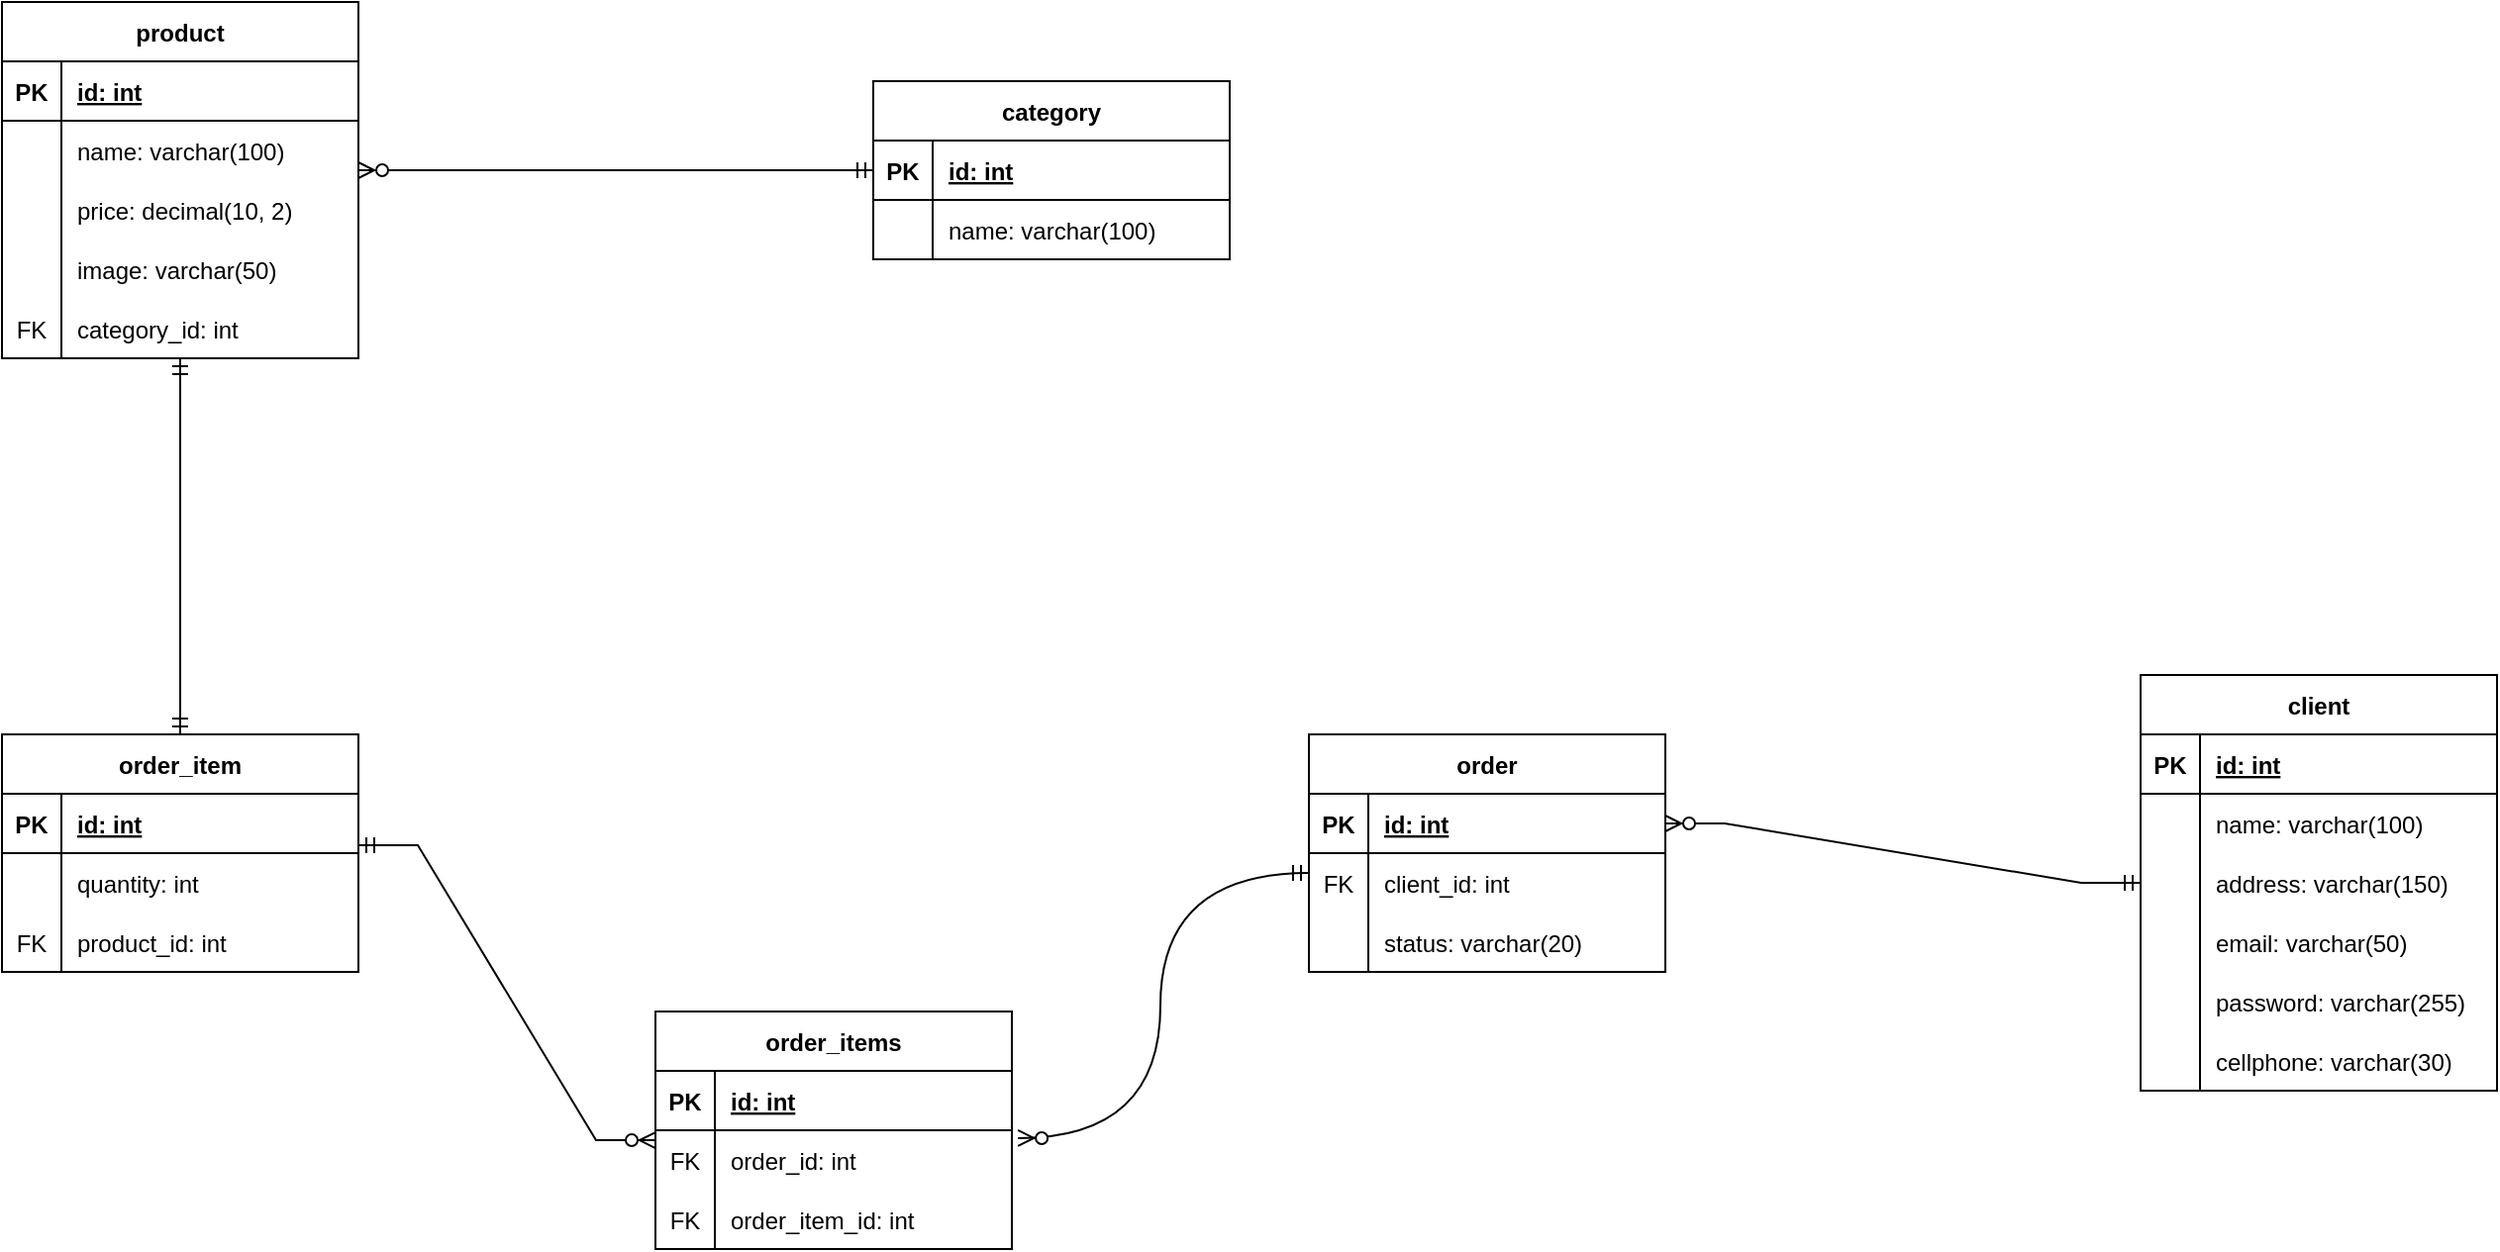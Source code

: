 <mxfile version="20.8.23" type="device"><diagram name="Page-1" id="gezLoNhb-tjD5XH3WzKL"><mxGraphModel dx="2074" dy="797" grid="1" gridSize="10" guides="1" tooltips="1" connect="1" arrows="1" fold="1" page="1" pageScale="1" pageWidth="850" pageHeight="1100" math="0" shadow="0"><root><mxCell id="0"/><mxCell id="1" parent="0"/><mxCell id="jkJOTehZVfetr9WeZ3uj-1" value="product" style="shape=table;startSize=30;container=1;collapsible=1;childLayout=tableLayout;fixedRows=1;rowLines=0;fontStyle=1;align=center;resizeLast=1;" parent="1" vertex="1"><mxGeometry x="90" y="50" width="180" height="180" as="geometry"/></mxCell><mxCell id="jkJOTehZVfetr9WeZ3uj-2" value="" style="shape=tableRow;horizontal=0;startSize=0;swimlaneHead=0;swimlaneBody=0;fillColor=none;collapsible=0;dropTarget=0;points=[[0,0.5],[1,0.5]];portConstraint=eastwest;top=0;left=0;right=0;bottom=1;" parent="jkJOTehZVfetr9WeZ3uj-1" vertex="1"><mxGeometry y="30" width="180" height="30" as="geometry"/></mxCell><mxCell id="jkJOTehZVfetr9WeZ3uj-3" value="PK" style="shape=partialRectangle;connectable=0;fillColor=none;top=0;left=0;bottom=0;right=0;fontStyle=1;overflow=hidden;" parent="jkJOTehZVfetr9WeZ3uj-2" vertex="1"><mxGeometry width="30" height="30" as="geometry"><mxRectangle width="30" height="30" as="alternateBounds"/></mxGeometry></mxCell><mxCell id="jkJOTehZVfetr9WeZ3uj-4" value="id: int" style="shape=partialRectangle;connectable=0;fillColor=none;top=0;left=0;bottom=0;right=0;align=left;spacingLeft=6;fontStyle=5;overflow=hidden;" parent="jkJOTehZVfetr9WeZ3uj-2" vertex="1"><mxGeometry x="30" width="150" height="30" as="geometry"><mxRectangle width="150" height="30" as="alternateBounds"/></mxGeometry></mxCell><mxCell id="jkJOTehZVfetr9WeZ3uj-5" value="" style="shape=tableRow;horizontal=0;startSize=0;swimlaneHead=0;swimlaneBody=0;fillColor=none;collapsible=0;dropTarget=0;points=[[0,0.5],[1,0.5]];portConstraint=eastwest;top=0;left=0;right=0;bottom=0;" parent="jkJOTehZVfetr9WeZ3uj-1" vertex="1"><mxGeometry y="60" width="180" height="30" as="geometry"/></mxCell><mxCell id="jkJOTehZVfetr9WeZ3uj-6" value="" style="shape=partialRectangle;connectable=0;fillColor=none;top=0;left=0;bottom=0;right=0;editable=1;overflow=hidden;" parent="jkJOTehZVfetr9WeZ3uj-5" vertex="1"><mxGeometry width="30" height="30" as="geometry"><mxRectangle width="30" height="30" as="alternateBounds"/></mxGeometry></mxCell><mxCell id="jkJOTehZVfetr9WeZ3uj-7" value="name: varchar(100)" style="shape=partialRectangle;connectable=0;fillColor=none;top=0;left=0;bottom=0;right=0;align=left;spacingLeft=6;overflow=hidden;" parent="jkJOTehZVfetr9WeZ3uj-5" vertex="1"><mxGeometry x="30" width="150" height="30" as="geometry"><mxRectangle width="150" height="30" as="alternateBounds"/></mxGeometry></mxCell><mxCell id="jkJOTehZVfetr9WeZ3uj-8" value="" style="shape=tableRow;horizontal=0;startSize=0;swimlaneHead=0;swimlaneBody=0;fillColor=none;collapsible=0;dropTarget=0;points=[[0,0.5],[1,0.5]];portConstraint=eastwest;top=0;left=0;right=0;bottom=0;" parent="jkJOTehZVfetr9WeZ3uj-1" vertex="1"><mxGeometry y="90" width="180" height="30" as="geometry"/></mxCell><mxCell id="jkJOTehZVfetr9WeZ3uj-9" value="" style="shape=partialRectangle;connectable=0;fillColor=none;top=0;left=0;bottom=0;right=0;editable=1;overflow=hidden;" parent="jkJOTehZVfetr9WeZ3uj-8" vertex="1"><mxGeometry width="30" height="30" as="geometry"><mxRectangle width="30" height="30" as="alternateBounds"/></mxGeometry></mxCell><mxCell id="jkJOTehZVfetr9WeZ3uj-10" value="price: decimal(10, 2)" style="shape=partialRectangle;connectable=0;fillColor=none;top=0;left=0;bottom=0;right=0;align=left;spacingLeft=6;overflow=hidden;" parent="jkJOTehZVfetr9WeZ3uj-8" vertex="1"><mxGeometry x="30" width="150" height="30" as="geometry"><mxRectangle width="150" height="30" as="alternateBounds"/></mxGeometry></mxCell><mxCell id="jkJOTehZVfetr9WeZ3uj-11" value="" style="shape=tableRow;horizontal=0;startSize=0;swimlaneHead=0;swimlaneBody=0;fillColor=none;collapsible=0;dropTarget=0;points=[[0,0.5],[1,0.5]];portConstraint=eastwest;top=0;left=0;right=0;bottom=0;" parent="jkJOTehZVfetr9WeZ3uj-1" vertex="1"><mxGeometry y="120" width="180" height="30" as="geometry"/></mxCell><mxCell id="jkJOTehZVfetr9WeZ3uj-12" value="" style="shape=partialRectangle;connectable=0;fillColor=none;top=0;left=0;bottom=0;right=0;editable=1;overflow=hidden;" parent="jkJOTehZVfetr9WeZ3uj-11" vertex="1"><mxGeometry width="30" height="30" as="geometry"><mxRectangle width="30" height="30" as="alternateBounds"/></mxGeometry></mxCell><mxCell id="jkJOTehZVfetr9WeZ3uj-13" value="image: varchar(50)" style="shape=partialRectangle;connectable=0;fillColor=none;top=0;left=0;bottom=0;right=0;align=left;spacingLeft=6;overflow=hidden;" parent="jkJOTehZVfetr9WeZ3uj-11" vertex="1"><mxGeometry x="30" width="150" height="30" as="geometry"><mxRectangle width="150" height="30" as="alternateBounds"/></mxGeometry></mxCell><mxCell id="jkJOTehZVfetr9WeZ3uj-195" value="" style="shape=tableRow;horizontal=0;startSize=0;swimlaneHead=0;swimlaneBody=0;fillColor=none;collapsible=0;dropTarget=0;points=[[0,0.5],[1,0.5]];portConstraint=eastwest;top=0;left=0;right=0;bottom=0;" parent="jkJOTehZVfetr9WeZ3uj-1" vertex="1"><mxGeometry y="150" width="180" height="30" as="geometry"/></mxCell><mxCell id="jkJOTehZVfetr9WeZ3uj-196" value="FK" style="shape=partialRectangle;connectable=0;fillColor=none;top=0;left=0;bottom=0;right=0;fontStyle=0;overflow=hidden;" parent="jkJOTehZVfetr9WeZ3uj-195" vertex="1"><mxGeometry width="30" height="30" as="geometry"><mxRectangle width="30" height="30" as="alternateBounds"/></mxGeometry></mxCell><mxCell id="jkJOTehZVfetr9WeZ3uj-197" value="category_id: int" style="shape=partialRectangle;connectable=0;fillColor=none;top=0;left=0;bottom=0;right=0;align=left;spacingLeft=6;fontStyle=0;overflow=hidden;" parent="jkJOTehZVfetr9WeZ3uj-195" vertex="1"><mxGeometry x="30" width="150" height="30" as="geometry"><mxRectangle width="150" height="30" as="alternateBounds"/></mxGeometry></mxCell><mxCell id="jkJOTehZVfetr9WeZ3uj-42" value="category" style="shape=table;startSize=30;container=1;collapsible=1;childLayout=tableLayout;fixedRows=1;rowLines=0;fontStyle=1;align=center;resizeLast=1;" parent="1" vertex="1"><mxGeometry x="530" y="90" width="180" height="90" as="geometry"/></mxCell><mxCell id="jkJOTehZVfetr9WeZ3uj-43" value="" style="shape=tableRow;horizontal=0;startSize=0;swimlaneHead=0;swimlaneBody=0;fillColor=none;collapsible=0;dropTarget=0;points=[[0,0.5],[1,0.5]];portConstraint=eastwest;top=0;left=0;right=0;bottom=1;" parent="jkJOTehZVfetr9WeZ3uj-42" vertex="1"><mxGeometry y="30" width="180" height="30" as="geometry"/></mxCell><mxCell id="jkJOTehZVfetr9WeZ3uj-44" value="PK" style="shape=partialRectangle;connectable=0;fillColor=none;top=0;left=0;bottom=0;right=0;fontStyle=1;overflow=hidden;" parent="jkJOTehZVfetr9WeZ3uj-43" vertex="1"><mxGeometry width="30" height="30" as="geometry"><mxRectangle width="30" height="30" as="alternateBounds"/></mxGeometry></mxCell><mxCell id="jkJOTehZVfetr9WeZ3uj-45" value="id: int" style="shape=partialRectangle;connectable=0;fillColor=none;top=0;left=0;bottom=0;right=0;align=left;spacingLeft=6;fontStyle=5;overflow=hidden;" parent="jkJOTehZVfetr9WeZ3uj-43" vertex="1"><mxGeometry x="30" width="150" height="30" as="geometry"><mxRectangle width="150" height="30" as="alternateBounds"/></mxGeometry></mxCell><mxCell id="jkJOTehZVfetr9WeZ3uj-46" value="" style="shape=tableRow;horizontal=0;startSize=0;swimlaneHead=0;swimlaneBody=0;fillColor=none;collapsible=0;dropTarget=0;points=[[0,0.5],[1,0.5]];portConstraint=eastwest;top=0;left=0;right=0;bottom=0;" parent="jkJOTehZVfetr9WeZ3uj-42" vertex="1"><mxGeometry y="60" width="180" height="30" as="geometry"/></mxCell><mxCell id="jkJOTehZVfetr9WeZ3uj-47" value="" style="shape=partialRectangle;connectable=0;fillColor=none;top=0;left=0;bottom=0;right=0;editable=1;overflow=hidden;" parent="jkJOTehZVfetr9WeZ3uj-46" vertex="1"><mxGeometry width="30" height="30" as="geometry"><mxRectangle width="30" height="30" as="alternateBounds"/></mxGeometry></mxCell><mxCell id="jkJOTehZVfetr9WeZ3uj-48" value="name: varchar(100)" style="shape=partialRectangle;connectable=0;fillColor=none;top=0;left=0;bottom=0;right=0;align=left;spacingLeft=6;overflow=hidden;" parent="jkJOTehZVfetr9WeZ3uj-46" vertex="1"><mxGeometry x="30" width="150" height="30" as="geometry"><mxRectangle width="150" height="30" as="alternateBounds"/></mxGeometry></mxCell><mxCell id="jkJOTehZVfetr9WeZ3uj-93" value="order_item" style="shape=table;startSize=30;container=1;collapsible=1;childLayout=tableLayout;fixedRows=1;rowLines=0;fontStyle=1;align=center;resizeLast=1;" parent="1" vertex="1"><mxGeometry x="90" y="420" width="180" height="120" as="geometry"/></mxCell><mxCell id="jkJOTehZVfetr9WeZ3uj-94" value="" style="shape=tableRow;horizontal=0;startSize=0;swimlaneHead=0;swimlaneBody=0;fillColor=none;collapsible=0;dropTarget=0;points=[[0,0.5],[1,0.5]];portConstraint=eastwest;top=0;left=0;right=0;bottom=1;" parent="jkJOTehZVfetr9WeZ3uj-93" vertex="1"><mxGeometry y="30" width="180" height="30" as="geometry"/></mxCell><mxCell id="jkJOTehZVfetr9WeZ3uj-95" value="PK" style="shape=partialRectangle;connectable=0;fillColor=none;top=0;left=0;bottom=0;right=0;fontStyle=1;overflow=hidden;" parent="jkJOTehZVfetr9WeZ3uj-94" vertex="1"><mxGeometry width="30" height="30" as="geometry"><mxRectangle width="30" height="30" as="alternateBounds"/></mxGeometry></mxCell><mxCell id="jkJOTehZVfetr9WeZ3uj-96" value="id: int" style="shape=partialRectangle;connectable=0;fillColor=none;top=0;left=0;bottom=0;right=0;align=left;spacingLeft=6;fontStyle=5;overflow=hidden;" parent="jkJOTehZVfetr9WeZ3uj-94" vertex="1"><mxGeometry x="30" width="150" height="30" as="geometry"><mxRectangle width="150" height="30" as="alternateBounds"/></mxGeometry></mxCell><mxCell id="jkJOTehZVfetr9WeZ3uj-97" value="" style="shape=tableRow;horizontal=0;startSize=0;swimlaneHead=0;swimlaneBody=0;fillColor=none;collapsible=0;dropTarget=0;points=[[0,0.5],[1,0.5]];portConstraint=eastwest;top=0;left=0;right=0;bottom=0;" parent="jkJOTehZVfetr9WeZ3uj-93" vertex="1"><mxGeometry y="60" width="180" height="30" as="geometry"/></mxCell><mxCell id="jkJOTehZVfetr9WeZ3uj-98" value="" style="shape=partialRectangle;connectable=0;fillColor=none;top=0;left=0;bottom=0;right=0;editable=1;overflow=hidden;" parent="jkJOTehZVfetr9WeZ3uj-97" vertex="1"><mxGeometry width="30" height="30" as="geometry"><mxRectangle width="30" height="30" as="alternateBounds"/></mxGeometry></mxCell><mxCell id="jkJOTehZVfetr9WeZ3uj-99" value="quantity: int" style="shape=partialRectangle;connectable=0;fillColor=none;top=0;left=0;bottom=0;right=0;align=left;spacingLeft=6;overflow=hidden;" parent="jkJOTehZVfetr9WeZ3uj-97" vertex="1"><mxGeometry x="30" width="150" height="30" as="geometry"><mxRectangle width="150" height="30" as="alternateBounds"/></mxGeometry></mxCell><mxCell id="jkJOTehZVfetr9WeZ3uj-100" value="" style="shape=tableRow;horizontal=0;startSize=0;swimlaneHead=0;swimlaneBody=0;fillColor=none;collapsible=0;dropTarget=0;points=[[0,0.5],[1,0.5]];portConstraint=eastwest;top=0;left=0;right=0;bottom=0;" parent="jkJOTehZVfetr9WeZ3uj-93" vertex="1"><mxGeometry y="90" width="180" height="30" as="geometry"/></mxCell><mxCell id="jkJOTehZVfetr9WeZ3uj-101" value="FK" style="shape=partialRectangle;connectable=0;fillColor=none;top=0;left=0;bottom=0;right=0;editable=1;overflow=hidden;" parent="jkJOTehZVfetr9WeZ3uj-100" vertex="1"><mxGeometry width="30" height="30" as="geometry"><mxRectangle width="30" height="30" as="alternateBounds"/></mxGeometry></mxCell><mxCell id="jkJOTehZVfetr9WeZ3uj-102" value="product_id: int" style="shape=partialRectangle;connectable=0;fillColor=none;top=0;left=0;bottom=0;right=0;align=left;spacingLeft=6;overflow=hidden;" parent="jkJOTehZVfetr9WeZ3uj-100" vertex="1"><mxGeometry x="30" width="150" height="30" as="geometry"><mxRectangle width="150" height="30" as="alternateBounds"/></mxGeometry></mxCell><mxCell id="jkJOTehZVfetr9WeZ3uj-106" value="" style="fontSize=12;html=1;endArrow=ERmandOne;startArrow=ERmandOne;rounded=0;entryX=0.5;entryY=0;entryDx=0;entryDy=0;" parent="1" target="jkJOTehZVfetr9WeZ3uj-93" edge="1"><mxGeometry width="100" height="100" relative="1" as="geometry"><mxPoint x="180" y="230" as="sourcePoint"/><mxPoint x="210" y="360" as="targetPoint"/></mxGeometry></mxCell><mxCell id="jkJOTehZVfetr9WeZ3uj-107" value="order" style="shape=table;startSize=30;container=1;collapsible=1;childLayout=tableLayout;fixedRows=1;rowLines=0;fontStyle=1;align=center;resizeLast=1;" parent="1" vertex="1"><mxGeometry x="750" y="420" width="180" height="120" as="geometry"/></mxCell><mxCell id="jkJOTehZVfetr9WeZ3uj-108" value="" style="shape=tableRow;horizontal=0;startSize=0;swimlaneHead=0;swimlaneBody=0;fillColor=none;collapsible=0;dropTarget=0;points=[[0,0.5],[1,0.5]];portConstraint=eastwest;top=0;left=0;right=0;bottom=1;" parent="jkJOTehZVfetr9WeZ3uj-107" vertex="1"><mxGeometry y="30" width="180" height="30" as="geometry"/></mxCell><mxCell id="jkJOTehZVfetr9WeZ3uj-109" value="PK" style="shape=partialRectangle;connectable=0;fillColor=none;top=0;left=0;bottom=0;right=0;fontStyle=1;overflow=hidden;" parent="jkJOTehZVfetr9WeZ3uj-108" vertex="1"><mxGeometry width="30" height="30" as="geometry"><mxRectangle width="30" height="30" as="alternateBounds"/></mxGeometry></mxCell><mxCell id="jkJOTehZVfetr9WeZ3uj-110" value="id: int" style="shape=partialRectangle;connectable=0;fillColor=none;top=0;left=0;bottom=0;right=0;align=left;spacingLeft=6;fontStyle=5;overflow=hidden;" parent="jkJOTehZVfetr9WeZ3uj-108" vertex="1"><mxGeometry x="30" width="150" height="30" as="geometry"><mxRectangle width="150" height="30" as="alternateBounds"/></mxGeometry></mxCell><mxCell id="jkJOTehZVfetr9WeZ3uj-111" value="" style="shape=tableRow;horizontal=0;startSize=0;swimlaneHead=0;swimlaneBody=0;fillColor=none;collapsible=0;dropTarget=0;points=[[0,0.5],[1,0.5]];portConstraint=eastwest;top=0;left=0;right=0;bottom=0;" parent="jkJOTehZVfetr9WeZ3uj-107" vertex="1"><mxGeometry y="60" width="180" height="30" as="geometry"/></mxCell><mxCell id="jkJOTehZVfetr9WeZ3uj-112" value="FK" style="shape=partialRectangle;connectable=0;fillColor=none;top=0;left=0;bottom=0;right=0;editable=1;overflow=hidden;" parent="jkJOTehZVfetr9WeZ3uj-111" vertex="1"><mxGeometry width="30" height="30" as="geometry"><mxRectangle width="30" height="30" as="alternateBounds"/></mxGeometry></mxCell><mxCell id="jkJOTehZVfetr9WeZ3uj-113" value="client_id: int" style="shape=partialRectangle;connectable=0;fillColor=none;top=0;left=0;bottom=0;right=0;align=left;spacingLeft=6;overflow=hidden;" parent="jkJOTehZVfetr9WeZ3uj-111" vertex="1"><mxGeometry x="30" width="150" height="30" as="geometry"><mxRectangle width="150" height="30" as="alternateBounds"/></mxGeometry></mxCell><mxCell id="jkJOTehZVfetr9WeZ3uj-114" value="" style="shape=tableRow;horizontal=0;startSize=0;swimlaneHead=0;swimlaneBody=0;fillColor=none;collapsible=0;dropTarget=0;points=[[0,0.5],[1,0.5]];portConstraint=eastwest;top=0;left=0;right=0;bottom=0;" parent="jkJOTehZVfetr9WeZ3uj-107" vertex="1"><mxGeometry y="90" width="180" height="30" as="geometry"/></mxCell><mxCell id="jkJOTehZVfetr9WeZ3uj-115" value="" style="shape=partialRectangle;connectable=0;fillColor=none;top=0;left=0;bottom=0;right=0;editable=1;overflow=hidden;" parent="jkJOTehZVfetr9WeZ3uj-114" vertex="1"><mxGeometry width="30" height="30" as="geometry"><mxRectangle width="30" height="30" as="alternateBounds"/></mxGeometry></mxCell><mxCell id="jkJOTehZVfetr9WeZ3uj-116" value="status: varchar(20)" style="shape=partialRectangle;connectable=0;fillColor=none;top=0;left=0;bottom=0;right=0;align=left;spacingLeft=6;overflow=hidden;" parent="jkJOTehZVfetr9WeZ3uj-114" vertex="1"><mxGeometry x="30" width="150" height="30" as="geometry"><mxRectangle width="150" height="30" as="alternateBounds"/></mxGeometry></mxCell><mxCell id="jkJOTehZVfetr9WeZ3uj-123" value="" style="fontSize=12;html=1;endArrow=ERzeroToMany;startArrow=ERmandOne;rounded=0;exitX=0;exitY=0.5;exitDx=0;exitDy=0;" parent="1" source="jkJOTehZVfetr9WeZ3uj-43" edge="1"><mxGeometry width="100" height="100" relative="1" as="geometry"><mxPoint x="390" y="200" as="sourcePoint"/><mxPoint x="270" y="135" as="targetPoint"/></mxGeometry></mxCell><mxCell id="jkJOTehZVfetr9WeZ3uj-124" value="order_items" style="shape=table;startSize=30;container=1;collapsible=1;childLayout=tableLayout;fixedRows=1;rowLines=0;fontStyle=1;align=center;resizeLast=1;" parent="1" vertex="1"><mxGeometry x="420" y="560" width="180" height="120" as="geometry"/></mxCell><mxCell id="jkJOTehZVfetr9WeZ3uj-125" value="" style="shape=tableRow;horizontal=0;startSize=0;swimlaneHead=0;swimlaneBody=0;fillColor=none;collapsible=0;dropTarget=0;points=[[0,0.5],[1,0.5]];portConstraint=eastwest;top=0;left=0;right=0;bottom=1;" parent="jkJOTehZVfetr9WeZ3uj-124" vertex="1"><mxGeometry y="30" width="180" height="30" as="geometry"/></mxCell><mxCell id="jkJOTehZVfetr9WeZ3uj-126" value="PK" style="shape=partialRectangle;connectable=0;fillColor=none;top=0;left=0;bottom=0;right=0;fontStyle=1;overflow=hidden;" parent="jkJOTehZVfetr9WeZ3uj-125" vertex="1"><mxGeometry width="30" height="30" as="geometry"><mxRectangle width="30" height="30" as="alternateBounds"/></mxGeometry></mxCell><mxCell id="jkJOTehZVfetr9WeZ3uj-127" value="id: int" style="shape=partialRectangle;connectable=0;fillColor=none;top=0;left=0;bottom=0;right=0;align=left;spacingLeft=6;fontStyle=5;overflow=hidden;" parent="jkJOTehZVfetr9WeZ3uj-125" vertex="1"><mxGeometry x="30" width="150" height="30" as="geometry"><mxRectangle width="150" height="30" as="alternateBounds"/></mxGeometry></mxCell><mxCell id="jkJOTehZVfetr9WeZ3uj-128" value="" style="shape=tableRow;horizontal=0;startSize=0;swimlaneHead=0;swimlaneBody=0;fillColor=none;collapsible=0;dropTarget=0;points=[[0,0.5],[1,0.5]];portConstraint=eastwest;top=0;left=0;right=0;bottom=0;" parent="jkJOTehZVfetr9WeZ3uj-124" vertex="1"><mxGeometry y="60" width="180" height="30" as="geometry"/></mxCell><mxCell id="jkJOTehZVfetr9WeZ3uj-129" value="FK" style="shape=partialRectangle;connectable=0;fillColor=none;top=0;left=0;bottom=0;right=0;editable=1;overflow=hidden;" parent="jkJOTehZVfetr9WeZ3uj-128" vertex="1"><mxGeometry width="30" height="30" as="geometry"><mxRectangle width="30" height="30" as="alternateBounds"/></mxGeometry></mxCell><mxCell id="jkJOTehZVfetr9WeZ3uj-130" value="order_id: int" style="shape=partialRectangle;connectable=0;fillColor=none;top=0;left=0;bottom=0;right=0;align=left;spacingLeft=6;overflow=hidden;" parent="jkJOTehZVfetr9WeZ3uj-128" vertex="1"><mxGeometry x="30" width="150" height="30" as="geometry"><mxRectangle width="150" height="30" as="alternateBounds"/></mxGeometry></mxCell><mxCell id="jkJOTehZVfetr9WeZ3uj-131" value="" style="shape=tableRow;horizontal=0;startSize=0;swimlaneHead=0;swimlaneBody=0;fillColor=none;collapsible=0;dropTarget=0;points=[[0,0.5],[1,0.5]];portConstraint=eastwest;top=0;left=0;right=0;bottom=0;" parent="jkJOTehZVfetr9WeZ3uj-124" vertex="1"><mxGeometry y="90" width="180" height="30" as="geometry"/></mxCell><mxCell id="jkJOTehZVfetr9WeZ3uj-132" value="FK" style="shape=partialRectangle;connectable=0;fillColor=none;top=0;left=0;bottom=0;right=0;editable=1;overflow=hidden;" parent="jkJOTehZVfetr9WeZ3uj-131" vertex="1"><mxGeometry width="30" height="30" as="geometry"><mxRectangle width="30" height="30" as="alternateBounds"/></mxGeometry></mxCell><mxCell id="jkJOTehZVfetr9WeZ3uj-133" value="order_item_id: int" style="shape=partialRectangle;connectable=0;fillColor=none;top=0;left=0;bottom=0;right=0;align=left;spacingLeft=6;overflow=hidden;" parent="jkJOTehZVfetr9WeZ3uj-131" vertex="1"><mxGeometry x="30" width="150" height="30" as="geometry"><mxRectangle width="150" height="30" as="alternateBounds"/></mxGeometry></mxCell><mxCell id="jkJOTehZVfetr9WeZ3uj-137" value="" style="edgeStyle=entityRelationEdgeStyle;fontSize=12;html=1;endArrow=ERzeroToMany;startArrow=ERmandOne;rounded=0;entryX=0;entryY=0.167;entryDx=0;entryDy=0;entryPerimeter=0;exitX=1;exitY=-0.133;exitDx=0;exitDy=0;exitPerimeter=0;" parent="1" target="jkJOTehZVfetr9WeZ3uj-128" edge="1" source="jkJOTehZVfetr9WeZ3uj-97"><mxGeometry width="100" height="100" relative="1" as="geometry"><mxPoint x="310" y="480" as="sourcePoint"/><mxPoint x="370" y="380" as="targetPoint"/></mxGeometry></mxCell><mxCell id="jkJOTehZVfetr9WeZ3uj-139" value="client" style="shape=table;startSize=30;container=1;collapsible=1;childLayout=tableLayout;fixedRows=1;rowLines=0;fontStyle=1;align=center;resizeLast=1;" parent="1" vertex="1"><mxGeometry x="1170" y="390" width="180" height="210" as="geometry"/></mxCell><mxCell id="jkJOTehZVfetr9WeZ3uj-140" value="" style="shape=tableRow;horizontal=0;startSize=0;swimlaneHead=0;swimlaneBody=0;fillColor=none;collapsible=0;dropTarget=0;points=[[0,0.5],[1,0.5]];portConstraint=eastwest;top=0;left=0;right=0;bottom=1;" parent="jkJOTehZVfetr9WeZ3uj-139" vertex="1"><mxGeometry y="30" width="180" height="30" as="geometry"/></mxCell><mxCell id="jkJOTehZVfetr9WeZ3uj-141" value="PK" style="shape=partialRectangle;connectable=0;fillColor=none;top=0;left=0;bottom=0;right=0;fontStyle=1;overflow=hidden;" parent="jkJOTehZVfetr9WeZ3uj-140" vertex="1"><mxGeometry width="30" height="30" as="geometry"><mxRectangle width="30" height="30" as="alternateBounds"/></mxGeometry></mxCell><mxCell id="jkJOTehZVfetr9WeZ3uj-142" value="id: int" style="shape=partialRectangle;connectable=0;fillColor=none;top=0;left=0;bottom=0;right=0;align=left;spacingLeft=6;fontStyle=5;overflow=hidden;" parent="jkJOTehZVfetr9WeZ3uj-140" vertex="1"><mxGeometry x="30" width="150" height="30" as="geometry"><mxRectangle width="150" height="30" as="alternateBounds"/></mxGeometry></mxCell><mxCell id="jkJOTehZVfetr9WeZ3uj-143" value="" style="shape=tableRow;horizontal=0;startSize=0;swimlaneHead=0;swimlaneBody=0;fillColor=none;collapsible=0;dropTarget=0;points=[[0,0.5],[1,0.5]];portConstraint=eastwest;top=0;left=0;right=0;bottom=0;" parent="jkJOTehZVfetr9WeZ3uj-139" vertex="1"><mxGeometry y="60" width="180" height="30" as="geometry"/></mxCell><mxCell id="jkJOTehZVfetr9WeZ3uj-144" value="" style="shape=partialRectangle;connectable=0;fillColor=none;top=0;left=0;bottom=0;right=0;editable=1;overflow=hidden;" parent="jkJOTehZVfetr9WeZ3uj-143" vertex="1"><mxGeometry width="30" height="30" as="geometry"><mxRectangle width="30" height="30" as="alternateBounds"/></mxGeometry></mxCell><mxCell id="jkJOTehZVfetr9WeZ3uj-145" value="name: varchar(100)" style="shape=partialRectangle;connectable=0;fillColor=none;top=0;left=0;bottom=0;right=0;align=left;spacingLeft=6;overflow=hidden;" parent="jkJOTehZVfetr9WeZ3uj-143" vertex="1"><mxGeometry x="30" width="150" height="30" as="geometry"><mxRectangle width="150" height="30" as="alternateBounds"/></mxGeometry></mxCell><mxCell id="jkJOTehZVfetr9WeZ3uj-160" value="" style="shape=tableRow;horizontal=0;startSize=0;swimlaneHead=0;swimlaneBody=0;fillColor=none;collapsible=0;dropTarget=0;points=[[0,0.5],[1,0.5]];portConstraint=eastwest;top=0;left=0;right=0;bottom=0;" parent="jkJOTehZVfetr9WeZ3uj-139" vertex="1"><mxGeometry y="90" width="180" height="30" as="geometry"/></mxCell><mxCell id="jkJOTehZVfetr9WeZ3uj-161" value="" style="shape=partialRectangle;connectable=0;fillColor=none;top=0;left=0;bottom=0;right=0;editable=1;overflow=hidden;" parent="jkJOTehZVfetr9WeZ3uj-160" vertex="1"><mxGeometry width="30" height="30" as="geometry"><mxRectangle width="30" height="30" as="alternateBounds"/></mxGeometry></mxCell><mxCell id="jkJOTehZVfetr9WeZ3uj-162" value="address: varchar(150)" style="shape=partialRectangle;connectable=0;fillColor=none;top=0;left=0;bottom=0;right=0;align=left;spacingLeft=6;overflow=hidden;" parent="jkJOTehZVfetr9WeZ3uj-160" vertex="1"><mxGeometry x="30" width="150" height="30" as="geometry"><mxRectangle width="150" height="30" as="alternateBounds"/></mxGeometry></mxCell><mxCell id="jkJOTehZVfetr9WeZ3uj-146" value="" style="shape=tableRow;horizontal=0;startSize=0;swimlaneHead=0;swimlaneBody=0;fillColor=none;collapsible=0;dropTarget=0;points=[[0,0.5],[1,0.5]];portConstraint=eastwest;top=0;left=0;right=0;bottom=0;" parent="jkJOTehZVfetr9WeZ3uj-139" vertex="1"><mxGeometry y="120" width="180" height="30" as="geometry"/></mxCell><mxCell id="jkJOTehZVfetr9WeZ3uj-147" value="" style="shape=partialRectangle;connectable=0;fillColor=none;top=0;left=0;bottom=0;right=0;editable=1;overflow=hidden;" parent="jkJOTehZVfetr9WeZ3uj-146" vertex="1"><mxGeometry width="30" height="30" as="geometry"><mxRectangle width="30" height="30" as="alternateBounds"/></mxGeometry></mxCell><mxCell id="jkJOTehZVfetr9WeZ3uj-148" value="email: varchar(50)" style="shape=partialRectangle;connectable=0;fillColor=none;top=0;left=0;bottom=0;right=0;align=left;spacingLeft=6;overflow=hidden;" parent="jkJOTehZVfetr9WeZ3uj-146" vertex="1"><mxGeometry x="30" width="150" height="30" as="geometry"><mxRectangle width="150" height="30" as="alternateBounds"/></mxGeometry></mxCell><mxCell id="jkJOTehZVfetr9WeZ3uj-149" value="" style="shape=tableRow;horizontal=0;startSize=0;swimlaneHead=0;swimlaneBody=0;fillColor=none;collapsible=0;dropTarget=0;points=[[0,0.5],[1,0.5]];portConstraint=eastwest;top=0;left=0;right=0;bottom=0;" parent="jkJOTehZVfetr9WeZ3uj-139" vertex="1"><mxGeometry y="150" width="180" height="30" as="geometry"/></mxCell><mxCell id="jkJOTehZVfetr9WeZ3uj-150" value="" style="shape=partialRectangle;connectable=0;fillColor=none;top=0;left=0;bottom=0;right=0;editable=1;overflow=hidden;" parent="jkJOTehZVfetr9WeZ3uj-149" vertex="1"><mxGeometry width="30" height="30" as="geometry"><mxRectangle width="30" height="30" as="alternateBounds"/></mxGeometry></mxCell><mxCell id="jkJOTehZVfetr9WeZ3uj-151" value="password: varchar(255)" style="shape=partialRectangle;connectable=0;fillColor=none;top=0;left=0;bottom=0;right=0;align=left;spacingLeft=6;overflow=hidden;" parent="jkJOTehZVfetr9WeZ3uj-149" vertex="1"><mxGeometry x="30" width="150" height="30" as="geometry"><mxRectangle width="150" height="30" as="alternateBounds"/></mxGeometry></mxCell><mxCell id="jkJOTehZVfetr9WeZ3uj-164" value="" style="shape=tableRow;horizontal=0;startSize=0;swimlaneHead=0;swimlaneBody=0;fillColor=none;collapsible=0;dropTarget=0;points=[[0,0.5],[1,0.5]];portConstraint=eastwest;top=0;left=0;right=0;bottom=0;" parent="jkJOTehZVfetr9WeZ3uj-139" vertex="1"><mxGeometry y="180" width="180" height="30" as="geometry"/></mxCell><mxCell id="jkJOTehZVfetr9WeZ3uj-165" value="" style="shape=partialRectangle;connectable=0;fillColor=none;top=0;left=0;bottom=0;right=0;editable=1;overflow=hidden;" parent="jkJOTehZVfetr9WeZ3uj-164" vertex="1"><mxGeometry width="30" height="30" as="geometry"><mxRectangle width="30" height="30" as="alternateBounds"/></mxGeometry></mxCell><mxCell id="jkJOTehZVfetr9WeZ3uj-166" value="cellphone: varchar(30)" style="shape=partialRectangle;connectable=0;fillColor=none;top=0;left=0;bottom=0;right=0;align=left;spacingLeft=6;overflow=hidden;" parent="jkJOTehZVfetr9WeZ3uj-164" vertex="1"><mxGeometry x="30" width="150" height="30" as="geometry"><mxRectangle width="150" height="30" as="alternateBounds"/></mxGeometry></mxCell><mxCell id="G94xHZr9-VFKCpP7ACbd-2" value="" style="fontSize=12;html=1;endArrow=ERzeroToMany;startArrow=ERmandOne;rounded=0;entryX=1.017;entryY=0.133;entryDx=0;entryDy=0;entryPerimeter=0;exitX=0;exitY=0.333;exitDx=0;exitDy=0;exitPerimeter=0;edgeStyle=orthogonalEdgeStyle;curved=1;" edge="1" parent="1" source="jkJOTehZVfetr9WeZ3uj-111" target="jkJOTehZVfetr9WeZ3uj-128"><mxGeometry width="100" height="100" relative="1" as="geometry"><mxPoint x="570" y="552.5" as="sourcePoint"/><mxPoint x="610" y="330" as="targetPoint"/></mxGeometry></mxCell><mxCell id="G94xHZr9-VFKCpP7ACbd-3" value="" style="edgeStyle=entityRelationEdgeStyle;fontSize=12;html=1;endArrow=ERzeroToMany;startArrow=ERmandOne;rounded=0;exitX=0;exitY=0.5;exitDx=0;exitDy=0;" edge="1" parent="1" source="jkJOTehZVfetr9WeZ3uj-160" target="jkJOTehZVfetr9WeZ3uj-108"><mxGeometry width="100" height="100" relative="1" as="geometry"><mxPoint x="970" y="505" as="sourcePoint"/><mxPoint x="1120" y="350" as="targetPoint"/></mxGeometry></mxCell></root></mxGraphModel></diagram></mxfile>